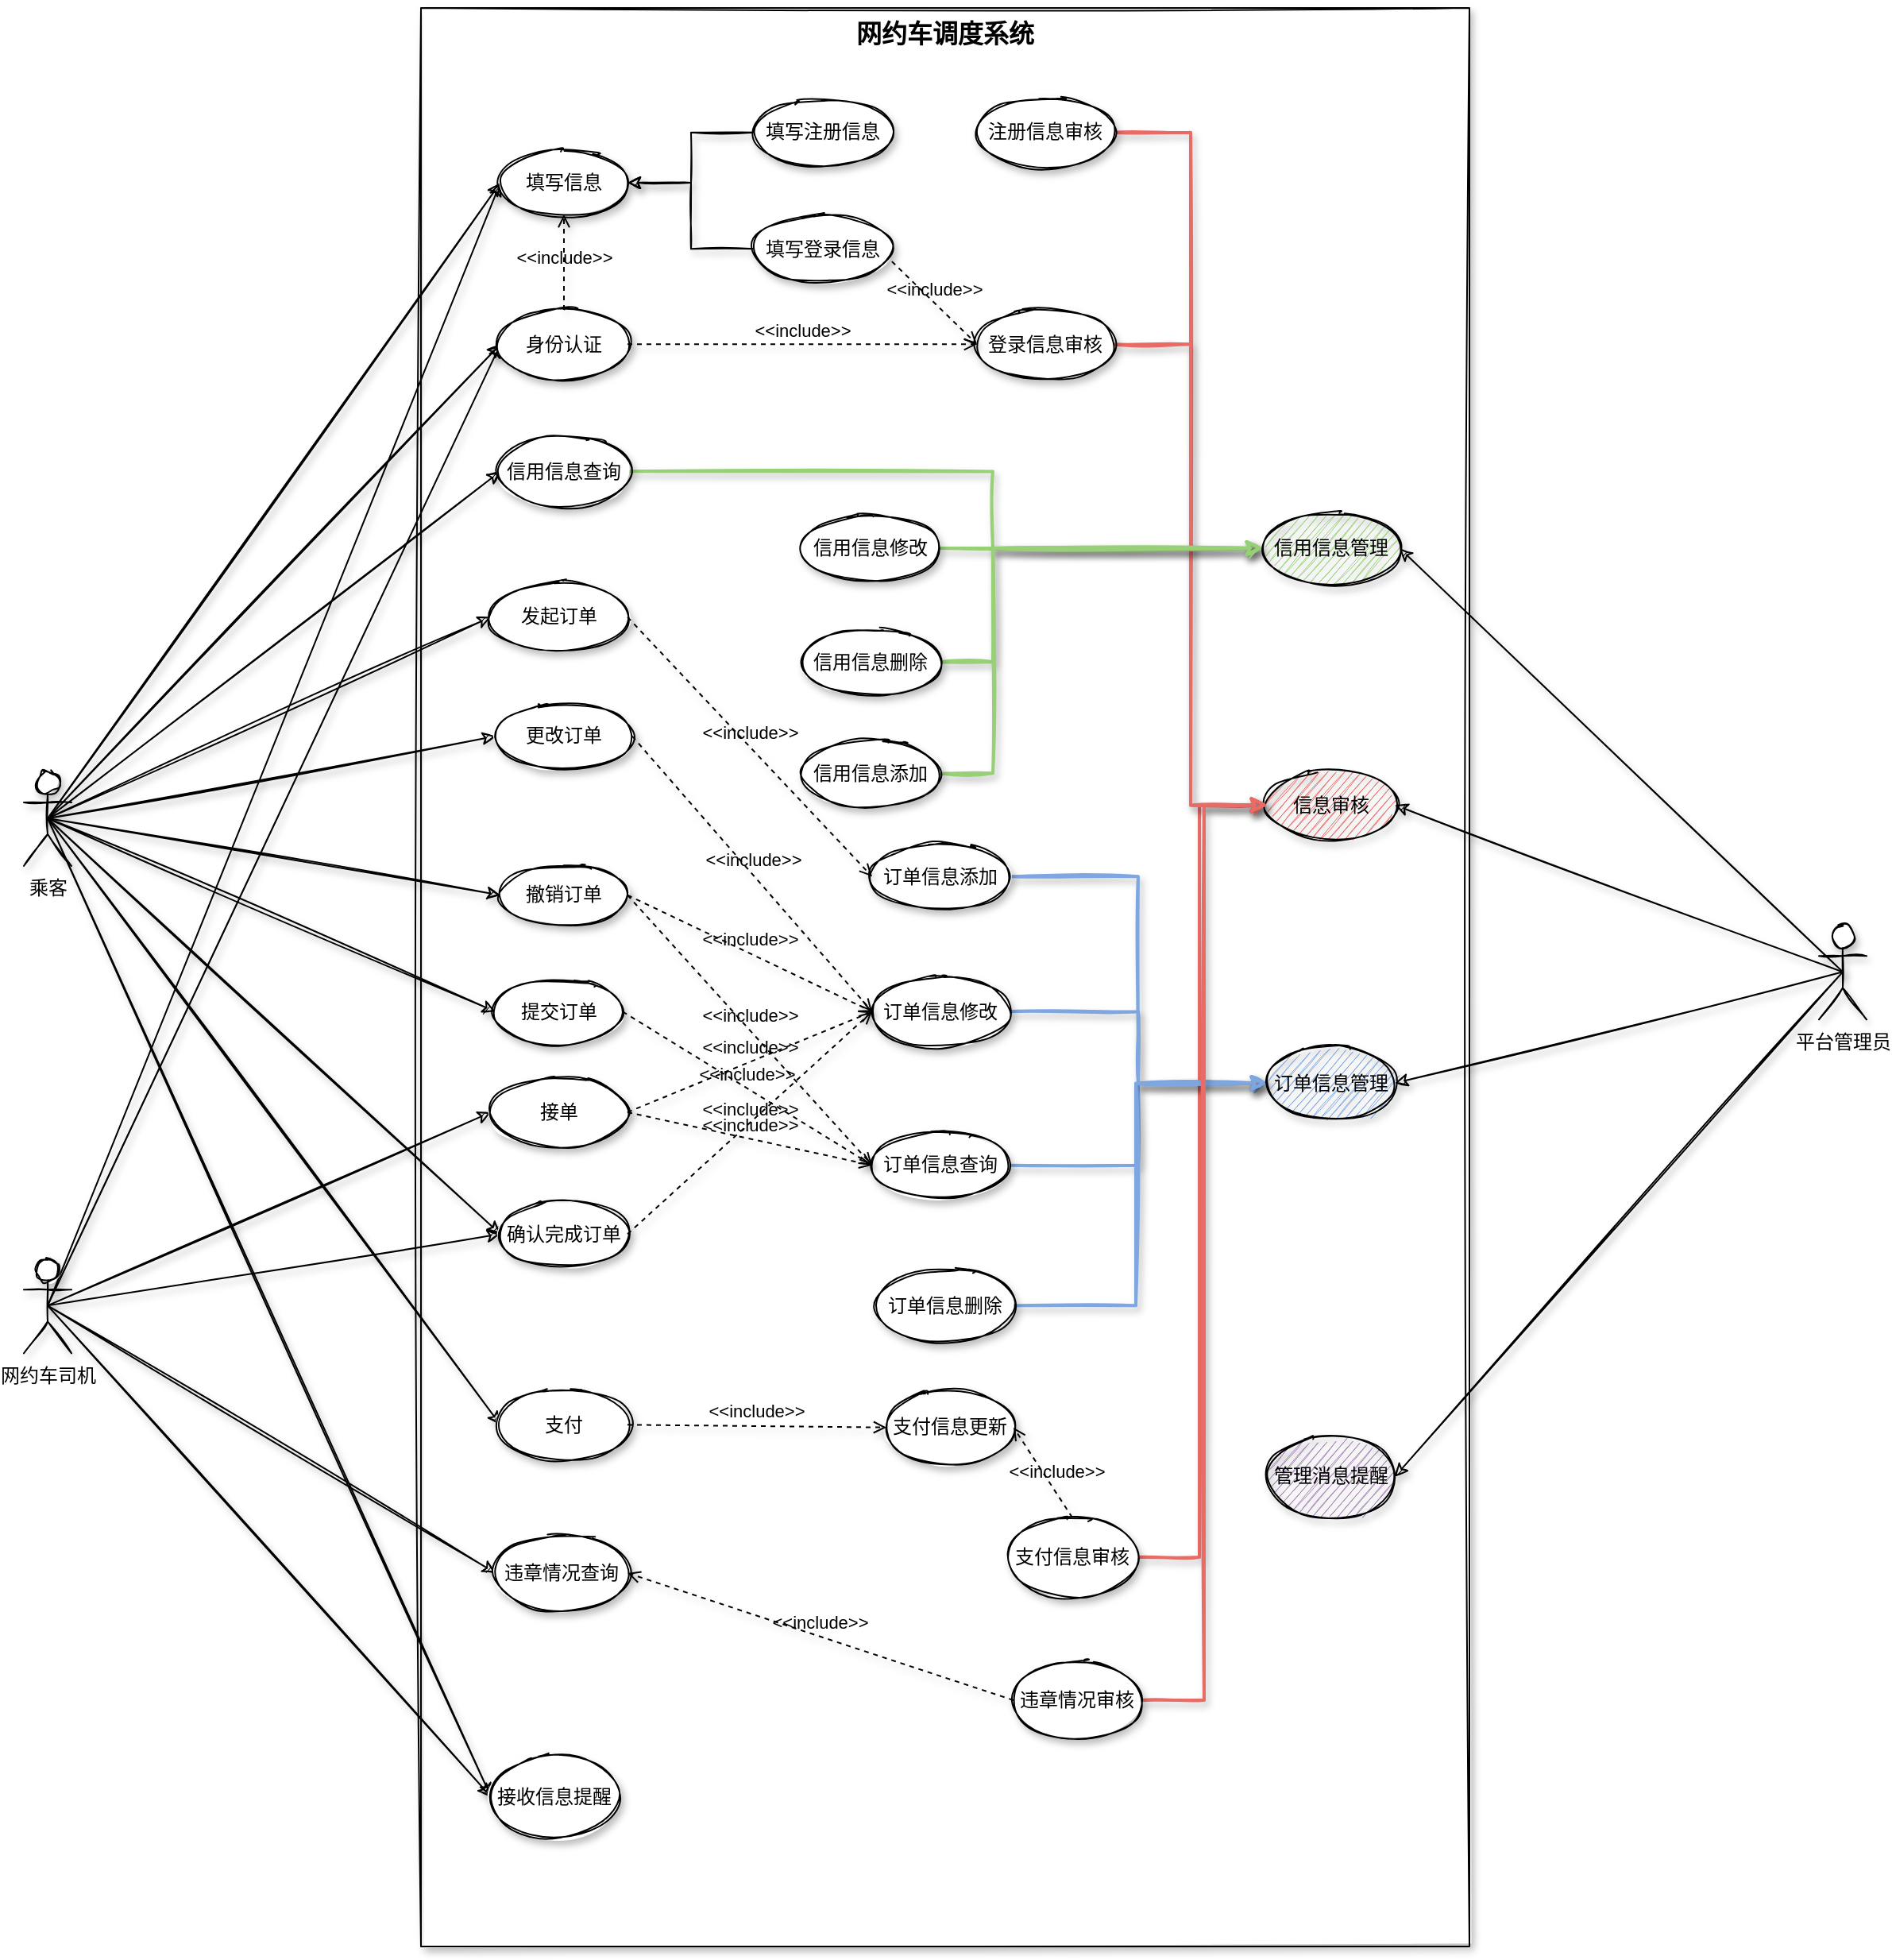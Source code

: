 <mxfile version="14.7.7" type="github">
  <diagram id="hailvvMEt1VKKTRzGtRh" name="第 1 页">
    <mxGraphModel dx="3302" dy="1368" grid="1" gridSize="10" guides="1" tooltips="1" connect="1" arrows="1" fold="1" page="1" pageScale="1" pageWidth="827" pageHeight="1169" math="0" shadow="0">
      <root>
        <mxCell id="0" />
        <mxCell id="1" parent="0" />
        <mxCell id="O3wIRJ_P1ds1mv97xc4H-4" value="&lt;b&gt;&lt;font style=&quot;font-size: 16px&quot;&gt;网约车调度系统&lt;/font&gt;&lt;/b&gt;" style="rounded=0;whiteSpace=wrap;html=1;shadow=1;sketch=1;labelPosition=center;verticalLabelPosition=middle;align=center;verticalAlign=top;" vertex="1" parent="1">
          <mxGeometry x="180" y="60" width="660" height="1220" as="geometry" />
        </mxCell>
        <mxCell id="O3wIRJ_P1ds1mv97xc4H-17" style="sketch=1;orthogonalLoop=1;jettySize=auto;html=1;exitX=0.5;exitY=0.5;exitDx=0;exitDy=0;exitPerimeter=0;entryX=0;entryY=0.5;entryDx=0;entryDy=0;shadow=1;rounded=0;" edge="1" parent="1" source="8xGyphlLj49BUks5kIn6-1" target="O3wIRJ_P1ds1mv97xc4H-16">
          <mxGeometry relative="1" as="geometry" />
        </mxCell>
        <mxCell id="O3wIRJ_P1ds1mv97xc4H-24" style="rounded=0;sketch=1;orthogonalLoop=1;jettySize=auto;html=1;exitX=0.5;exitY=0.5;exitDx=0;exitDy=0;exitPerimeter=0;entryX=0;entryY=0.5;entryDx=0;entryDy=0;shadow=1;strokeColor=#000000;" edge="1" parent="1" source="8xGyphlLj49BUks5kIn6-1" target="O3wIRJ_P1ds1mv97xc4H-7">
          <mxGeometry relative="1" as="geometry" />
        </mxCell>
        <mxCell id="O3wIRJ_P1ds1mv97xc4H-31" style="edgeStyle=none;rounded=0;sketch=1;orthogonalLoop=1;jettySize=auto;html=1;exitX=0.5;exitY=0.5;exitDx=0;exitDy=0;exitPerimeter=0;entryX=0;entryY=0.5;entryDx=0;entryDy=0;shadow=1;strokeColor=#000000;" edge="1" parent="1" source="8xGyphlLj49BUks5kIn6-1" target="O3wIRJ_P1ds1mv97xc4H-8">
          <mxGeometry relative="1" as="geometry" />
        </mxCell>
        <mxCell id="O3wIRJ_P1ds1mv97xc4H-46" style="edgeStyle=none;rounded=0;sketch=1;orthogonalLoop=1;jettySize=auto;html=1;exitX=0.5;exitY=0.5;exitDx=0;exitDy=0;exitPerimeter=0;entryX=0;entryY=0.5;entryDx=0;entryDy=0;shadow=1;strokeColor=#000000;" edge="1" parent="1" source="8xGyphlLj49BUks5kIn6-1" target="O3wIRJ_P1ds1mv97xc4H-44">
          <mxGeometry relative="1" as="geometry" />
        </mxCell>
        <mxCell id="O3wIRJ_P1ds1mv97xc4H-52" style="edgeStyle=none;rounded=0;sketch=1;orthogonalLoop=1;jettySize=auto;html=1;exitX=0.5;exitY=0.5;exitDx=0;exitDy=0;exitPerimeter=0;entryX=0;entryY=0.5;entryDx=0;entryDy=0;shadow=1;strokeColor=#000000;" edge="1" parent="1" source="8xGyphlLj49BUks5kIn6-1" target="O3wIRJ_P1ds1mv97xc4H-51">
          <mxGeometry relative="1" as="geometry" />
        </mxCell>
        <mxCell id="O3wIRJ_P1ds1mv97xc4H-53" style="edgeStyle=none;rounded=0;sketch=1;orthogonalLoop=1;jettySize=auto;html=1;exitX=0.5;exitY=0.5;exitDx=0;exitDy=0;exitPerimeter=0;entryX=0;entryY=0.5;entryDx=0;entryDy=0;shadow=1;strokeColor=#000000;" edge="1" parent="1" source="8xGyphlLj49BUks5kIn6-1" target="O3wIRJ_P1ds1mv97xc4H-14">
          <mxGeometry relative="1" as="geometry" />
        </mxCell>
        <mxCell id="O3wIRJ_P1ds1mv97xc4H-55" style="edgeStyle=none;rounded=0;sketch=1;orthogonalLoop=1;jettySize=auto;html=1;exitX=0.5;exitY=0.5;exitDx=0;exitDy=0;exitPerimeter=0;entryX=0;entryY=0.5;entryDx=0;entryDy=0;shadow=1;strokeColor=#000000;" edge="1" parent="1" source="8xGyphlLj49BUks5kIn6-1" target="O3wIRJ_P1ds1mv97xc4H-13">
          <mxGeometry relative="1" as="geometry" />
        </mxCell>
        <mxCell id="O3wIRJ_P1ds1mv97xc4H-67" style="edgeStyle=none;rounded=0;sketch=1;orthogonalLoop=1;jettySize=auto;html=1;exitX=0.5;exitY=0.5;exitDx=0;exitDy=0;exitPerimeter=0;entryX=0;entryY=0.5;entryDx=0;entryDy=0;shadow=1;strokeColor=#000000;" edge="1" parent="1" source="8xGyphlLj49BUks5kIn6-1" target="O3wIRJ_P1ds1mv97xc4H-65">
          <mxGeometry relative="1" as="geometry" />
        </mxCell>
        <mxCell id="O3wIRJ_P1ds1mv97xc4H-81" style="edgeStyle=none;rounded=0;sketch=1;orthogonalLoop=1;jettySize=auto;html=1;exitX=0.5;exitY=0.5;exitDx=0;exitDy=0;exitPerimeter=0;entryX=0;entryY=0.5;entryDx=0;entryDy=0;shadow=1;strokeColor=#000000;" edge="1" parent="1" source="8xGyphlLj49BUks5kIn6-1" target="O3wIRJ_P1ds1mv97xc4H-9">
          <mxGeometry relative="1" as="geometry" />
        </mxCell>
        <mxCell id="O3wIRJ_P1ds1mv97xc4H-98" style="rounded=0;sketch=1;orthogonalLoop=1;jettySize=auto;html=1;exitX=0.5;exitY=0.5;exitDx=0;exitDy=0;exitPerimeter=0;entryX=0;entryY=0.5;entryDx=0;entryDy=0;shadow=1;strokeWidth=1;" edge="1" parent="1" source="8xGyphlLj49BUks5kIn6-1" target="O3wIRJ_P1ds1mv97xc4H-15">
          <mxGeometry relative="1" as="geometry" />
        </mxCell>
        <mxCell id="8xGyphlLj49BUks5kIn6-1" value="乘客" style="shape=umlActor;verticalLabelPosition=bottom;verticalAlign=top;html=1;sketch=1;rounded=1;shadow=1;" parent="1" vertex="1">
          <mxGeometry x="-70" y="540" width="30" height="60" as="geometry" />
        </mxCell>
        <mxCell id="O3wIRJ_P1ds1mv97xc4H-25" style="edgeStyle=none;rounded=0;sketch=1;orthogonalLoop=1;jettySize=auto;html=1;exitX=0.5;exitY=0.5;exitDx=0;exitDy=0;exitPerimeter=0;entryX=0;entryY=0.5;entryDx=0;entryDy=0;shadow=1;strokeColor=#000000;" edge="1" parent="1" source="8xGyphlLj49BUks5kIn6-4" target="O3wIRJ_P1ds1mv97xc4H-16">
          <mxGeometry relative="1" as="geometry" />
        </mxCell>
        <mxCell id="O3wIRJ_P1ds1mv97xc4H-26" style="edgeStyle=none;rounded=0;sketch=1;orthogonalLoop=1;jettySize=auto;html=1;exitX=0.5;exitY=0.5;exitDx=0;exitDy=0;exitPerimeter=0;entryX=0;entryY=0.5;entryDx=0;entryDy=0;shadow=1;strokeColor=#000000;" edge="1" parent="1" source="8xGyphlLj49BUks5kIn6-4" target="O3wIRJ_P1ds1mv97xc4H-7">
          <mxGeometry relative="1" as="geometry" />
        </mxCell>
        <mxCell id="O3wIRJ_P1ds1mv97xc4H-47" style="edgeStyle=none;rounded=0;sketch=1;orthogonalLoop=1;jettySize=auto;html=1;exitX=0.5;exitY=0.5;exitDx=0;exitDy=0;exitPerimeter=0;entryX=0;entryY=0.5;entryDx=0;entryDy=0;shadow=1;strokeColor=#000000;" edge="1" parent="1" source="8xGyphlLj49BUks5kIn6-4" target="O3wIRJ_P1ds1mv97xc4H-45">
          <mxGeometry relative="1" as="geometry" />
        </mxCell>
        <mxCell id="O3wIRJ_P1ds1mv97xc4H-68" style="edgeStyle=none;rounded=0;sketch=1;orthogonalLoop=1;jettySize=auto;html=1;exitX=0.5;exitY=0.5;exitDx=0;exitDy=0;exitPerimeter=0;entryX=0;entryY=0.5;entryDx=0;entryDy=0;shadow=1;strokeColor=#000000;" edge="1" parent="1" source="8xGyphlLj49BUks5kIn6-4" target="O3wIRJ_P1ds1mv97xc4H-65">
          <mxGeometry relative="1" as="geometry" />
        </mxCell>
        <mxCell id="O3wIRJ_P1ds1mv97xc4H-85" style="edgeStyle=none;rounded=0;sketch=1;orthogonalLoop=1;jettySize=auto;html=1;exitX=0.5;exitY=0.5;exitDx=0;exitDy=0;exitPerimeter=0;entryX=0;entryY=0.5;entryDx=0;entryDy=0;shadow=1;strokeColor=#000000;" edge="1" parent="1" source="8xGyphlLj49BUks5kIn6-4" target="O3wIRJ_P1ds1mv97xc4H-84">
          <mxGeometry relative="1" as="geometry" />
        </mxCell>
        <mxCell id="O3wIRJ_P1ds1mv97xc4H-99" style="edgeStyle=none;rounded=0;sketch=1;orthogonalLoop=1;jettySize=auto;html=1;exitX=0.5;exitY=0.5;exitDx=0;exitDy=0;exitPerimeter=0;entryX=0;entryY=0.5;entryDx=0;entryDy=0;shadow=1;strokeColor=#000000;strokeWidth=1;" edge="1" parent="1" source="8xGyphlLj49BUks5kIn6-4" target="O3wIRJ_P1ds1mv97xc4H-15">
          <mxGeometry relative="1" as="geometry" />
        </mxCell>
        <mxCell id="8xGyphlLj49BUks5kIn6-4" value="网约车司机" style="shape=umlActor;verticalLabelPosition=bottom;verticalAlign=top;html=1;sketch=1;rounded=1;shadow=1;" parent="1" vertex="1">
          <mxGeometry x="-70" y="846.66" width="30" height="60" as="geometry" />
        </mxCell>
        <mxCell id="O3wIRJ_P1ds1mv97xc4H-43" style="rounded=0;sketch=1;orthogonalLoop=1;jettySize=auto;html=1;exitX=0.5;exitY=0.5;exitDx=0;exitDy=0;exitPerimeter=0;entryX=1;entryY=0.5;entryDx=0;entryDy=0;shadow=1;strokeColor=#000000;" edge="1" parent="1" source="8xGyphlLj49BUks5kIn6-5" target="O3wIRJ_P1ds1mv97xc4H-33">
          <mxGeometry relative="1" as="geometry" />
        </mxCell>
        <mxCell id="O3wIRJ_P1ds1mv97xc4H-80" style="rounded=0;sketch=1;orthogonalLoop=1;jettySize=auto;html=1;exitX=0.5;exitY=0.5;exitDx=0;exitDy=0;exitPerimeter=0;entryX=1;entryY=0.5;entryDx=0;entryDy=0;shadow=1;strokeColor=#000000;" edge="1" parent="1" source="8xGyphlLj49BUks5kIn6-5" target="O3wIRJ_P1ds1mv97xc4H-73">
          <mxGeometry relative="1" as="geometry" />
        </mxCell>
        <mxCell id="O3wIRJ_P1ds1mv97xc4H-103" style="edgeStyle=none;rounded=0;sketch=1;orthogonalLoop=1;jettySize=auto;html=1;exitX=0.5;exitY=0.5;exitDx=0;exitDy=0;exitPerimeter=0;entryX=1;entryY=0.5;entryDx=0;entryDy=0;shadow=1;strokeColor=#000000;strokeWidth=1;" edge="1" parent="1" source="8xGyphlLj49BUks5kIn6-5" target="O3wIRJ_P1ds1mv97xc4H-3">
          <mxGeometry relative="1" as="geometry" />
        </mxCell>
        <mxCell id="O3wIRJ_P1ds1mv97xc4H-104" style="edgeStyle=none;rounded=0;sketch=1;orthogonalLoop=1;jettySize=auto;html=1;exitX=0.5;exitY=0.5;exitDx=0;exitDy=0;exitPerimeter=0;entryX=1;entryY=0.5;entryDx=0;entryDy=0;shadow=1;strokeColor=#000000;strokeWidth=1;" edge="1" parent="1" source="8xGyphlLj49BUks5kIn6-5" target="O3wIRJ_P1ds1mv97xc4H-100">
          <mxGeometry relative="1" as="geometry" />
        </mxCell>
        <mxCell id="8xGyphlLj49BUks5kIn6-5" value="平台管理员" style="shape=umlActor;verticalLabelPosition=bottom;verticalAlign=top;html=1;sketch=1;rounded=1;shadow=1;" parent="1" vertex="1">
          <mxGeometry x="1060" y="636.66" width="30" height="60" as="geometry" />
        </mxCell>
        <mxCell id="O3wIRJ_P1ds1mv97xc4H-3" value="信息审核" style="ellipse;whiteSpace=wrap;html=1;rounded=1;shadow=1;sketch=1;fillColor=#EA6B66;" vertex="1" parent="1">
          <mxGeometry x="713" y="540" width="80" height="43.33" as="geometry" />
        </mxCell>
        <mxCell id="O3wIRJ_P1ds1mv97xc4H-7" value="身份认证" style="ellipse;whiteSpace=wrap;html=1;rounded=1;shadow=1;sketch=1;" vertex="1" parent="1">
          <mxGeometry x="230" y="250" width="80" height="43.33" as="geometry" />
        </mxCell>
        <mxCell id="O3wIRJ_P1ds1mv97xc4H-39" style="edgeStyle=orthogonalEdgeStyle;rounded=0;sketch=1;orthogonalLoop=1;jettySize=auto;html=1;exitX=1;exitY=0.5;exitDx=0;exitDy=0;entryX=0;entryY=0.5;entryDx=0;entryDy=0;shadow=1;strokeColor=#97D077;strokeWidth=2;" edge="1" parent="1" source="O3wIRJ_P1ds1mv97xc4H-8" target="O3wIRJ_P1ds1mv97xc4H-33">
          <mxGeometry relative="1" as="geometry">
            <Array as="points">
              <mxPoint x="540" y="352" />
              <mxPoint x="540" y="400" />
            </Array>
          </mxGeometry>
        </mxCell>
        <mxCell id="O3wIRJ_P1ds1mv97xc4H-8" value="信用信息查询" style="ellipse;whiteSpace=wrap;html=1;rounded=1;shadow=1;sketch=1;" vertex="1" parent="1">
          <mxGeometry x="230" y="330" width="80" height="43.33" as="geometry" />
        </mxCell>
        <mxCell id="O3wIRJ_P1ds1mv97xc4H-9" value="支付" style="ellipse;whiteSpace=wrap;html=1;rounded=1;shadow=1;sketch=1;" vertex="1" parent="1">
          <mxGeometry x="230" y="930" width="80" height="43.33" as="geometry" />
        </mxCell>
        <mxCell id="O3wIRJ_P1ds1mv97xc4H-90" style="edgeStyle=orthogonalEdgeStyle;rounded=0;sketch=1;orthogonalLoop=1;jettySize=auto;html=1;entryX=0;entryY=0.5;entryDx=0;entryDy=0;shadow=1;strokeColor=#EA6B66;strokeWidth=2;" edge="1" parent="1" source="O3wIRJ_P1ds1mv97xc4H-11" target="O3wIRJ_P1ds1mv97xc4H-3">
          <mxGeometry relative="1" as="geometry">
            <Array as="points">
              <mxPoint x="670" y="1035" />
              <mxPoint x="670" y="562" />
            </Array>
          </mxGeometry>
        </mxCell>
        <mxCell id="O3wIRJ_P1ds1mv97xc4H-11" value="支付信息审核" style="ellipse;whiteSpace=wrap;html=1;rounded=1;shadow=1;sketch=1;" vertex="1" parent="1">
          <mxGeometry x="550" y="1010" width="80" height="50" as="geometry" />
        </mxCell>
        <mxCell id="O3wIRJ_P1ds1mv97xc4H-12" value="支付信息更新" style="ellipse;whiteSpace=wrap;html=1;rounded=1;shadow=1;sketch=1;" vertex="1" parent="1">
          <mxGeometry x="473" y="930" width="80" height="46.66" as="geometry" />
        </mxCell>
        <mxCell id="O3wIRJ_P1ds1mv97xc4H-13" value="提交订单" style="ellipse;whiteSpace=wrap;html=1;rounded=1;shadow=1;sketch=1;" vertex="1" parent="1">
          <mxGeometry x="227" y="671.67" width="80" height="40" as="geometry" />
        </mxCell>
        <mxCell id="O3wIRJ_P1ds1mv97xc4H-14" value="撤销订单" style="ellipse;whiteSpace=wrap;html=1;rounded=1;shadow=1;sketch=1;" vertex="1" parent="1">
          <mxGeometry x="230" y="600" width="80" height="36.66" as="geometry" />
        </mxCell>
        <mxCell id="O3wIRJ_P1ds1mv97xc4H-15" value="接收信息提醒" style="ellipse;whiteSpace=wrap;html=1;rounded=1;shadow=1;sketch=1;" vertex="1" parent="1">
          <mxGeometry x="224" y="1160" width="80" height="51.33" as="geometry" />
        </mxCell>
        <mxCell id="O3wIRJ_P1ds1mv97xc4H-16" value="填写信息" style="ellipse;whiteSpace=wrap;html=1;rounded=1;shadow=1;sketch=1;" vertex="1" parent="1">
          <mxGeometry x="230" y="150" width="80" height="40" as="geometry" />
        </mxCell>
        <mxCell id="O3wIRJ_P1ds1mv97xc4H-23" style="edgeStyle=orthogonalEdgeStyle;rounded=0;sketch=1;orthogonalLoop=1;jettySize=auto;elbow=vertical;html=1;entryX=1;entryY=0.5;entryDx=0;entryDy=0;shadow=1;strokeColor=#000000;" edge="1" parent="1" source="O3wIRJ_P1ds1mv97xc4H-18" target="O3wIRJ_P1ds1mv97xc4H-16">
          <mxGeometry relative="1" as="geometry" />
        </mxCell>
        <mxCell id="O3wIRJ_P1ds1mv97xc4H-18" value="填写注册信息" style="ellipse;whiteSpace=wrap;html=1;rounded=1;shadow=1;sketch=1;" vertex="1" parent="1">
          <mxGeometry x="390" y="116.67" width="86" height="43.33" as="geometry" />
        </mxCell>
        <mxCell id="O3wIRJ_P1ds1mv97xc4H-21" style="edgeStyle=elbowEdgeStyle;rounded=0;sketch=1;orthogonalLoop=1;jettySize=auto;html=1;shadow=1;strokeColor=#000000;elbow=vertical;" edge="1" parent="1" source="O3wIRJ_P1ds1mv97xc4H-19" target="O3wIRJ_P1ds1mv97xc4H-16">
          <mxGeometry relative="1" as="geometry" />
        </mxCell>
        <mxCell id="O3wIRJ_P1ds1mv97xc4H-19" value="填写登录信息" style="ellipse;whiteSpace=wrap;html=1;rounded=1;shadow=1;sketch=1;" vertex="1" parent="1">
          <mxGeometry x="390" y="190.0" width="86" height="43.33" as="geometry" />
        </mxCell>
        <mxCell id="O3wIRJ_P1ds1mv97xc4H-27" value="&amp;lt;&amp;lt;include&amp;gt;&amp;gt;" style="html=1;verticalAlign=bottom;labelBackgroundColor=none;endArrow=open;endFill=0;dashed=1;shadow=1;strokeColor=#000000;exitX=0.5;exitY=0;exitDx=0;exitDy=0;entryX=0.5;entryY=1;entryDx=0;entryDy=0;" edge="1" parent="1" source="O3wIRJ_P1ds1mv97xc4H-7" target="O3wIRJ_P1ds1mv97xc4H-16">
          <mxGeometry x="-0.2" width="160" relative="1" as="geometry">
            <mxPoint x="320" y="260.95" as="sourcePoint" />
            <mxPoint x="480" y="260.95" as="targetPoint" />
            <mxPoint as="offset" />
          </mxGeometry>
        </mxCell>
        <mxCell id="O3wIRJ_P1ds1mv97xc4H-88" style="edgeStyle=orthogonalEdgeStyle;rounded=0;sketch=1;orthogonalLoop=1;jettySize=auto;html=1;entryX=0;entryY=0.5;entryDx=0;entryDy=0;shadow=1;strokeColor=#EA6B66;strokeWidth=2;" edge="1" parent="1" source="O3wIRJ_P1ds1mv97xc4H-28" target="O3wIRJ_P1ds1mv97xc4H-3">
          <mxGeometry relative="1" as="geometry" />
        </mxCell>
        <mxCell id="O3wIRJ_P1ds1mv97xc4H-28" value="注册信息审核" style="ellipse;whiteSpace=wrap;html=1;rounded=1;shadow=1;sketch=1;" vertex="1" parent="1">
          <mxGeometry x="530" y="116.67" width="86" height="43.33" as="geometry" />
        </mxCell>
        <mxCell id="O3wIRJ_P1ds1mv97xc4H-89" style="edgeStyle=orthogonalEdgeStyle;rounded=0;sketch=1;orthogonalLoop=1;jettySize=auto;html=1;entryX=0;entryY=0.5;entryDx=0;entryDy=0;shadow=1;strokeColor=#EA6B66;strokeWidth=2;" edge="1" parent="1" source="O3wIRJ_P1ds1mv97xc4H-29" target="O3wIRJ_P1ds1mv97xc4H-3">
          <mxGeometry relative="1" as="geometry" />
        </mxCell>
        <mxCell id="O3wIRJ_P1ds1mv97xc4H-29" value="登录信息审核" style="ellipse;whiteSpace=wrap;html=1;rounded=1;shadow=1;sketch=1;" vertex="1" parent="1">
          <mxGeometry x="530" y="250" width="86" height="43.33" as="geometry" />
        </mxCell>
        <mxCell id="O3wIRJ_P1ds1mv97xc4H-32" value="&amp;lt;&amp;lt;include&amp;gt;&amp;gt;" style="html=1;verticalAlign=bottom;labelBackgroundColor=none;endArrow=open;endFill=0;dashed=1;shadow=1;strokeColor=#000000;exitX=1;exitY=0.5;exitDx=0;exitDy=0;entryX=0;entryY=0.5;entryDx=0;entryDy=0;" edge="1" parent="1" source="O3wIRJ_P1ds1mv97xc4H-7" target="O3wIRJ_P1ds1mv97xc4H-29">
          <mxGeometry width="160" relative="1" as="geometry">
            <mxPoint x="360" y="350" as="sourcePoint" />
            <mxPoint x="520" y="350" as="targetPoint" />
          </mxGeometry>
        </mxCell>
        <mxCell id="O3wIRJ_P1ds1mv97xc4H-33" value="信用信息管理" style="ellipse;whiteSpace=wrap;html=1;rounded=1;shadow=1;sketch=1;fillColor=#97D077;" vertex="1" parent="1">
          <mxGeometry x="710" y="378.33" width="86" height="43.33" as="geometry" />
        </mxCell>
        <mxCell id="O3wIRJ_P1ds1mv97xc4H-40" style="edgeStyle=orthogonalEdgeStyle;rounded=0;sketch=1;orthogonalLoop=1;jettySize=auto;html=1;entryX=0;entryY=0.5;entryDx=0;entryDy=0;shadow=1;strokeColor=#97D077;strokeWidth=2;" edge="1" parent="1" source="O3wIRJ_P1ds1mv97xc4H-35" target="O3wIRJ_P1ds1mv97xc4H-33">
          <mxGeometry relative="1" as="geometry" />
        </mxCell>
        <mxCell id="O3wIRJ_P1ds1mv97xc4H-35" value="信用信息修改" style="ellipse;whiteSpace=wrap;html=1;rounded=1;shadow=1;sketch=1;" vertex="1" parent="1">
          <mxGeometry x="420" y="378.33" width="86" height="43.33" as="geometry" />
        </mxCell>
        <mxCell id="O3wIRJ_P1ds1mv97xc4H-41" style="edgeStyle=orthogonalEdgeStyle;rounded=0;sketch=1;orthogonalLoop=1;jettySize=auto;html=1;shadow=1;strokeColor=#97D077;strokeWidth=2;" edge="1" parent="1" source="O3wIRJ_P1ds1mv97xc4H-36" target="O3wIRJ_P1ds1mv97xc4H-33">
          <mxGeometry relative="1" as="geometry">
            <Array as="points">
              <mxPoint x="540" y="472" />
              <mxPoint x="540" y="400" />
            </Array>
          </mxGeometry>
        </mxCell>
        <mxCell id="O3wIRJ_P1ds1mv97xc4H-36" value="信用信息删除" style="ellipse;whiteSpace=wrap;html=1;rounded=1;shadow=1;sketch=1;" vertex="1" parent="1">
          <mxGeometry x="420" y="450" width="86" height="43.33" as="geometry" />
        </mxCell>
        <mxCell id="O3wIRJ_P1ds1mv97xc4H-42" style="edgeStyle=orthogonalEdgeStyle;rounded=0;sketch=1;orthogonalLoop=1;jettySize=auto;html=1;shadow=1;strokeColor=#97D077;strokeWidth=2;" edge="1" parent="1" source="O3wIRJ_P1ds1mv97xc4H-37" target="O3wIRJ_P1ds1mv97xc4H-33">
          <mxGeometry relative="1" as="geometry">
            <Array as="points">
              <mxPoint x="540" y="542" />
              <mxPoint x="540" y="400" />
            </Array>
          </mxGeometry>
        </mxCell>
        <mxCell id="O3wIRJ_P1ds1mv97xc4H-37" value="信用信息添加" style="ellipse;whiteSpace=wrap;html=1;rounded=1;shadow=1;sketch=1;" vertex="1" parent="1">
          <mxGeometry x="420" y="520" width="86" height="43.33" as="geometry" />
        </mxCell>
        <mxCell id="O3wIRJ_P1ds1mv97xc4H-44" value="发起订单" style="ellipse;whiteSpace=wrap;html=1;rounded=1;shadow=1;sketch=1;" vertex="1" parent="1">
          <mxGeometry x="224" y="421.66" width="86" height="43.33" as="geometry" />
        </mxCell>
        <mxCell id="O3wIRJ_P1ds1mv97xc4H-45" value="接单" style="ellipse;whiteSpace=wrap;html=1;rounded=1;shadow=1;sketch=1;" vertex="1" parent="1">
          <mxGeometry x="224" y="733.33" width="86" height="43.33" as="geometry" />
        </mxCell>
        <mxCell id="O3wIRJ_P1ds1mv97xc4H-76" style="edgeStyle=orthogonalEdgeStyle;rounded=0;sketch=1;orthogonalLoop=1;jettySize=auto;html=1;entryX=0;entryY=0.5;entryDx=0;entryDy=0;shadow=1;strokeWidth=2;strokeColor=#7EA6E0;" edge="1" parent="1" source="O3wIRJ_P1ds1mv97xc4H-48" target="O3wIRJ_P1ds1mv97xc4H-73">
          <mxGeometry relative="1" as="geometry" />
        </mxCell>
        <mxCell id="O3wIRJ_P1ds1mv97xc4H-48" value="订单信息查询" style="ellipse;whiteSpace=wrap;html=1;rounded=1;shadow=1;sketch=1;" vertex="1" parent="1">
          <mxGeometry x="464" y="766.67" width="86" height="43.33" as="geometry" />
        </mxCell>
        <mxCell id="O3wIRJ_P1ds1mv97xc4H-50" value="&amp;lt;&amp;lt;include&amp;gt;&amp;gt;" style="html=1;verticalAlign=bottom;labelBackgroundColor=none;endArrow=open;endFill=0;dashed=1;shadow=1;strokeColor=#000000;exitX=1.005;exitY=0.682;exitDx=0;exitDy=0;exitPerimeter=0;entryX=0;entryY=0.5;entryDx=0;entryDy=0;" edge="1" parent="1" source="O3wIRJ_P1ds1mv97xc4H-19" target="O3wIRJ_P1ds1mv97xc4H-29">
          <mxGeometry width="160" relative="1" as="geometry">
            <mxPoint x="360" y="350" as="sourcePoint" />
            <mxPoint x="520" y="350" as="targetPoint" />
          </mxGeometry>
        </mxCell>
        <mxCell id="O3wIRJ_P1ds1mv97xc4H-51" value="更改订单" style="ellipse;whiteSpace=wrap;html=1;rounded=1;shadow=1;sketch=1;" vertex="1" parent="1">
          <mxGeometry x="227" y="496.67" width="86" height="43.33" as="geometry" />
        </mxCell>
        <mxCell id="O3wIRJ_P1ds1mv97xc4H-57" value="&amp;lt;&amp;lt;include&amp;gt;&amp;gt;" style="html=1;verticalAlign=bottom;labelBackgroundColor=none;endArrow=open;endFill=0;dashed=1;shadow=1;strokeColor=#000000;exitX=1;exitY=0.5;exitDx=0;exitDy=0;entryX=0;entryY=0.5;entryDx=0;entryDy=0;" edge="1" parent="1" source="O3wIRJ_P1ds1mv97xc4H-13" target="O3wIRJ_P1ds1mv97xc4H-48">
          <mxGeometry width="160" relative="1" as="geometry">
            <mxPoint x="360" y="770" as="sourcePoint" />
            <mxPoint x="520" y="770" as="targetPoint" />
          </mxGeometry>
        </mxCell>
        <mxCell id="O3wIRJ_P1ds1mv97xc4H-75" style="edgeStyle=orthogonalEdgeStyle;rounded=0;sketch=1;orthogonalLoop=1;jettySize=auto;html=1;entryX=0;entryY=0.5;entryDx=0;entryDy=0;shadow=1;strokeWidth=2;strokeColor=#7EA6E0;" edge="1" parent="1" source="O3wIRJ_P1ds1mv97xc4H-58" target="O3wIRJ_P1ds1mv97xc4H-73">
          <mxGeometry relative="1" as="geometry" />
        </mxCell>
        <mxCell id="O3wIRJ_P1ds1mv97xc4H-58" value="订单信息修改" style="ellipse;whiteSpace=wrap;html=1;rounded=1;shadow=1;sketch=1;" vertex="1" parent="1">
          <mxGeometry x="464" y="670" width="86" height="43.33" as="geometry" />
        </mxCell>
        <mxCell id="O3wIRJ_P1ds1mv97xc4H-59" value="&amp;lt;&amp;lt;include&amp;gt;&amp;gt;" style="html=1;verticalAlign=bottom;labelBackgroundColor=none;endArrow=open;endFill=0;dashed=1;shadow=1;strokeColor=#000000;exitX=1;exitY=0.5;exitDx=0;exitDy=0;entryX=0;entryY=0.5;entryDx=0;entryDy=0;" edge="1" parent="1" source="O3wIRJ_P1ds1mv97xc4H-51" target="O3wIRJ_P1ds1mv97xc4H-58">
          <mxGeometry width="160" relative="1" as="geometry">
            <mxPoint x="320" y="590" as="sourcePoint" />
            <mxPoint x="480" y="590" as="targetPoint" />
          </mxGeometry>
        </mxCell>
        <mxCell id="O3wIRJ_P1ds1mv97xc4H-61" value="&amp;lt;&amp;lt;include&amp;gt;&amp;gt;" style="html=1;verticalAlign=bottom;labelBackgroundColor=none;endArrow=open;endFill=0;dashed=1;shadow=1;strokeColor=#000000;exitX=1;exitY=0.5;exitDx=0;exitDy=0;entryX=0;entryY=0.5;entryDx=0;entryDy=0;" edge="1" parent="1" source="O3wIRJ_P1ds1mv97xc4H-14" target="O3wIRJ_P1ds1mv97xc4H-58">
          <mxGeometry width="160" relative="1" as="geometry">
            <mxPoint x="360" y="570" as="sourcePoint" />
            <mxPoint x="520" y="570" as="targetPoint" />
          </mxGeometry>
        </mxCell>
        <mxCell id="O3wIRJ_P1ds1mv97xc4H-62" value="&amp;lt;&amp;lt;include&amp;gt;&amp;gt;" style="html=1;verticalAlign=bottom;labelBackgroundColor=none;endArrow=open;endFill=0;dashed=1;shadow=1;strokeColor=#000000;entryX=0;entryY=0.5;entryDx=0;entryDy=0;exitX=1;exitY=0.5;exitDx=0;exitDy=0;" edge="1" parent="1" source="O3wIRJ_P1ds1mv97xc4H-14" target="O3wIRJ_P1ds1mv97xc4H-48">
          <mxGeometry width="160" relative="1" as="geometry">
            <mxPoint x="360" y="570" as="sourcePoint" />
            <mxPoint x="520" y="570" as="targetPoint" />
          </mxGeometry>
        </mxCell>
        <mxCell id="O3wIRJ_P1ds1mv97xc4H-63" value="&amp;lt;&amp;lt;include&amp;gt;&amp;gt;" style="html=1;verticalAlign=bottom;labelBackgroundColor=none;endArrow=open;endFill=0;dashed=1;shadow=1;strokeColor=#000000;exitX=1;exitY=0.5;exitDx=0;exitDy=0;entryX=0;entryY=0.5;entryDx=0;entryDy=0;" edge="1" parent="1" source="O3wIRJ_P1ds1mv97xc4H-45" target="O3wIRJ_P1ds1mv97xc4H-58">
          <mxGeometry width="160" relative="1" as="geometry">
            <mxPoint x="360" y="570" as="sourcePoint" />
            <mxPoint x="520" y="570" as="targetPoint" />
          </mxGeometry>
        </mxCell>
        <mxCell id="O3wIRJ_P1ds1mv97xc4H-64" value="&amp;lt;&amp;lt;include&amp;gt;&amp;gt;" style="html=1;verticalAlign=bottom;labelBackgroundColor=none;endArrow=open;endFill=0;dashed=1;shadow=1;strokeColor=#000000;exitX=1;exitY=0.5;exitDx=0;exitDy=0;entryX=0;entryY=0.5;entryDx=0;entryDy=0;" edge="1" parent="1" source="O3wIRJ_P1ds1mv97xc4H-45" target="O3wIRJ_P1ds1mv97xc4H-48">
          <mxGeometry width="160" relative="1" as="geometry">
            <mxPoint x="360" y="570" as="sourcePoint" />
            <mxPoint x="520" y="570" as="targetPoint" />
          </mxGeometry>
        </mxCell>
        <mxCell id="O3wIRJ_P1ds1mv97xc4H-65" value="确认完成订单" style="ellipse;whiteSpace=wrap;html=1;rounded=1;shadow=1;sketch=1;" vertex="1" parent="1">
          <mxGeometry x="230" y="810" width="80" height="43.33" as="geometry" />
        </mxCell>
        <mxCell id="O3wIRJ_P1ds1mv97xc4H-69" value="&amp;lt;&amp;lt;include&amp;gt;&amp;gt;" style="html=1;verticalAlign=bottom;labelBackgroundColor=none;endArrow=open;endFill=0;dashed=1;shadow=1;strokeColor=#000000;exitX=1;exitY=0.5;exitDx=0;exitDy=0;entryX=0;entryY=0.5;entryDx=0;entryDy=0;" edge="1" parent="1" source="O3wIRJ_P1ds1mv97xc4H-65" target="O3wIRJ_P1ds1mv97xc4H-58">
          <mxGeometry width="160" relative="1" as="geometry">
            <mxPoint x="150" y="790" as="sourcePoint" />
            <mxPoint x="310" y="790" as="targetPoint" />
          </mxGeometry>
        </mxCell>
        <mxCell id="O3wIRJ_P1ds1mv97xc4H-74" style="edgeStyle=orthogonalEdgeStyle;rounded=0;sketch=1;orthogonalLoop=1;jettySize=auto;html=1;entryX=0;entryY=0.5;entryDx=0;entryDy=0;shadow=1;strokeWidth=2;strokeColor=#7EA6E0;" edge="1" parent="1" source="O3wIRJ_P1ds1mv97xc4H-70" target="O3wIRJ_P1ds1mv97xc4H-73">
          <mxGeometry relative="1" as="geometry" />
        </mxCell>
        <mxCell id="O3wIRJ_P1ds1mv97xc4H-70" value="订单信息添加" style="ellipse;whiteSpace=wrap;html=1;rounded=1;shadow=1;sketch=1;" vertex="1" parent="1">
          <mxGeometry x="464" y="585" width="86" height="43.33" as="geometry" />
        </mxCell>
        <mxCell id="O3wIRJ_P1ds1mv97xc4H-71" value="&amp;lt;&amp;lt;include&amp;gt;&amp;gt;" style="html=1;verticalAlign=bottom;labelBackgroundColor=none;endArrow=open;endFill=0;dashed=1;shadow=1;strokeColor=#000000;exitX=1;exitY=0.5;exitDx=0;exitDy=0;entryX=0;entryY=0.5;entryDx=0;entryDy=0;" edge="1" parent="1" source="O3wIRJ_P1ds1mv97xc4H-44" target="O3wIRJ_P1ds1mv97xc4H-70">
          <mxGeometry width="160" relative="1" as="geometry">
            <mxPoint x="200" y="620" as="sourcePoint" />
            <mxPoint x="360" y="620" as="targetPoint" />
          </mxGeometry>
        </mxCell>
        <mxCell id="O3wIRJ_P1ds1mv97xc4H-78" style="edgeStyle=orthogonalEdgeStyle;rounded=0;sketch=1;orthogonalLoop=1;jettySize=auto;html=1;entryX=0;entryY=0.5;entryDx=0;entryDy=0;shadow=1;strokeWidth=2;strokeColor=#7EA6E0;" edge="1" parent="1" source="O3wIRJ_P1ds1mv97xc4H-72" target="O3wIRJ_P1ds1mv97xc4H-73">
          <mxGeometry relative="1" as="geometry">
            <Array as="points">
              <mxPoint x="630" y="877" />
              <mxPoint x="630" y="737" />
            </Array>
          </mxGeometry>
        </mxCell>
        <mxCell id="O3wIRJ_P1ds1mv97xc4H-72" value="订单信息删除" style="ellipse;whiteSpace=wrap;html=1;rounded=1;shadow=1;sketch=1;" vertex="1" parent="1">
          <mxGeometry x="467" y="853.33" width="86" height="46.66" as="geometry" />
        </mxCell>
        <mxCell id="O3wIRJ_P1ds1mv97xc4H-73" value="订单信息管理" style="ellipse;whiteSpace=wrap;html=1;rounded=1;shadow=1;sketch=1;fillColor=#7EA6E0;" vertex="1" parent="1">
          <mxGeometry x="713" y="713.33" width="80" height="46.66" as="geometry" />
        </mxCell>
        <mxCell id="O3wIRJ_P1ds1mv97xc4H-82" value="&amp;lt;&amp;lt;include&amp;gt;&amp;gt;" style="html=1;verticalAlign=bottom;labelBackgroundColor=none;endArrow=open;endFill=0;dashed=1;shadow=1;strokeColor=#000000;exitX=1;exitY=0.5;exitDx=0;exitDy=0;entryX=0;entryY=0.5;entryDx=0;entryDy=0;" edge="1" parent="1" source="O3wIRJ_P1ds1mv97xc4H-9" target="O3wIRJ_P1ds1mv97xc4H-12">
          <mxGeometry width="160" relative="1" as="geometry">
            <mxPoint x="260" y="810" as="sourcePoint" />
            <mxPoint x="480" y="960" as="targetPoint" />
          </mxGeometry>
        </mxCell>
        <mxCell id="O3wIRJ_P1ds1mv97xc4H-83" value="&amp;lt;&amp;lt;include&amp;gt;&amp;gt;" style="html=1;verticalAlign=bottom;labelBackgroundColor=none;endArrow=open;endFill=0;dashed=1;shadow=1;strokeColor=#000000;exitX=0.5;exitY=0;exitDx=0;exitDy=0;entryX=1;entryY=0.5;entryDx=0;entryDy=0;" edge="1" parent="1" source="O3wIRJ_P1ds1mv97xc4H-11" target="O3wIRJ_P1ds1mv97xc4H-12">
          <mxGeometry x="-0.344" y="-3" width="160" relative="1" as="geometry">
            <mxPoint x="260" y="1110" as="sourcePoint" />
            <mxPoint x="550" y="960" as="targetPoint" />
            <mxPoint as="offset" />
          </mxGeometry>
        </mxCell>
        <mxCell id="O3wIRJ_P1ds1mv97xc4H-84" value="违章情况查询" style="ellipse;whiteSpace=wrap;html=1;rounded=1;shadow=1;sketch=1;" vertex="1" parent="1">
          <mxGeometry x="227" y="1020" width="83" height="50" as="geometry" />
        </mxCell>
        <mxCell id="O3wIRJ_P1ds1mv97xc4H-91" style="edgeStyle=orthogonalEdgeStyle;rounded=0;sketch=1;orthogonalLoop=1;jettySize=auto;html=1;entryX=0;entryY=0.5;entryDx=0;entryDy=0;shadow=1;strokeColor=#EA6B66;strokeWidth=2;" edge="1" parent="1" source="O3wIRJ_P1ds1mv97xc4H-86" target="O3wIRJ_P1ds1mv97xc4H-3">
          <mxGeometry relative="1" as="geometry" />
        </mxCell>
        <mxCell id="O3wIRJ_P1ds1mv97xc4H-86" value="违章情况审核" style="ellipse;whiteSpace=wrap;html=1;rounded=1;shadow=1;sketch=1;" vertex="1" parent="1">
          <mxGeometry x="553" y="1100" width="80" height="50" as="geometry" />
        </mxCell>
        <mxCell id="O3wIRJ_P1ds1mv97xc4H-87" value="&amp;lt;&amp;lt;include&amp;gt;&amp;gt;" style="html=1;verticalAlign=bottom;labelBackgroundColor=none;endArrow=open;endFill=0;dashed=1;shadow=1;strokeColor=#000000;entryX=1;entryY=0.5;entryDx=0;entryDy=0;exitX=0;exitY=0.5;exitDx=0;exitDy=0;" edge="1" parent="1" source="O3wIRJ_P1ds1mv97xc4H-86" target="O3wIRJ_P1ds1mv97xc4H-84">
          <mxGeometry width="160" relative="1" as="geometry">
            <mxPoint x="260" y="910" as="sourcePoint" />
            <mxPoint x="420" y="910" as="targetPoint" />
          </mxGeometry>
        </mxCell>
        <mxCell id="O3wIRJ_P1ds1mv97xc4H-100" value="管理消息提醒" style="ellipse;whiteSpace=wrap;html=1;rounded=1;shadow=1;sketch=1;fillColor=#A680B8;" vertex="1" parent="1">
          <mxGeometry x="713" y="958.67" width="80" height="51.33" as="geometry" />
        </mxCell>
      </root>
    </mxGraphModel>
  </diagram>
</mxfile>
